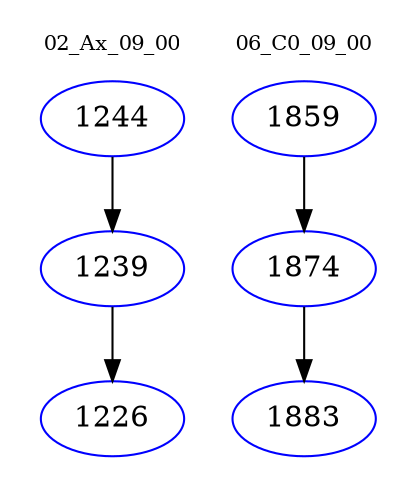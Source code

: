 digraph{
subgraph cluster_0 {
color = white
label = "02_Ax_09_00";
fontsize=10;
T0_1244 [label="1244", color="blue"]
T0_1244 -> T0_1239 [color="black"]
T0_1239 [label="1239", color="blue"]
T0_1239 -> T0_1226 [color="black"]
T0_1226 [label="1226", color="blue"]
}
subgraph cluster_1 {
color = white
label = "06_C0_09_00";
fontsize=10;
T1_1859 [label="1859", color="blue"]
T1_1859 -> T1_1874 [color="black"]
T1_1874 [label="1874", color="blue"]
T1_1874 -> T1_1883 [color="black"]
T1_1883 [label="1883", color="blue"]
}
}
